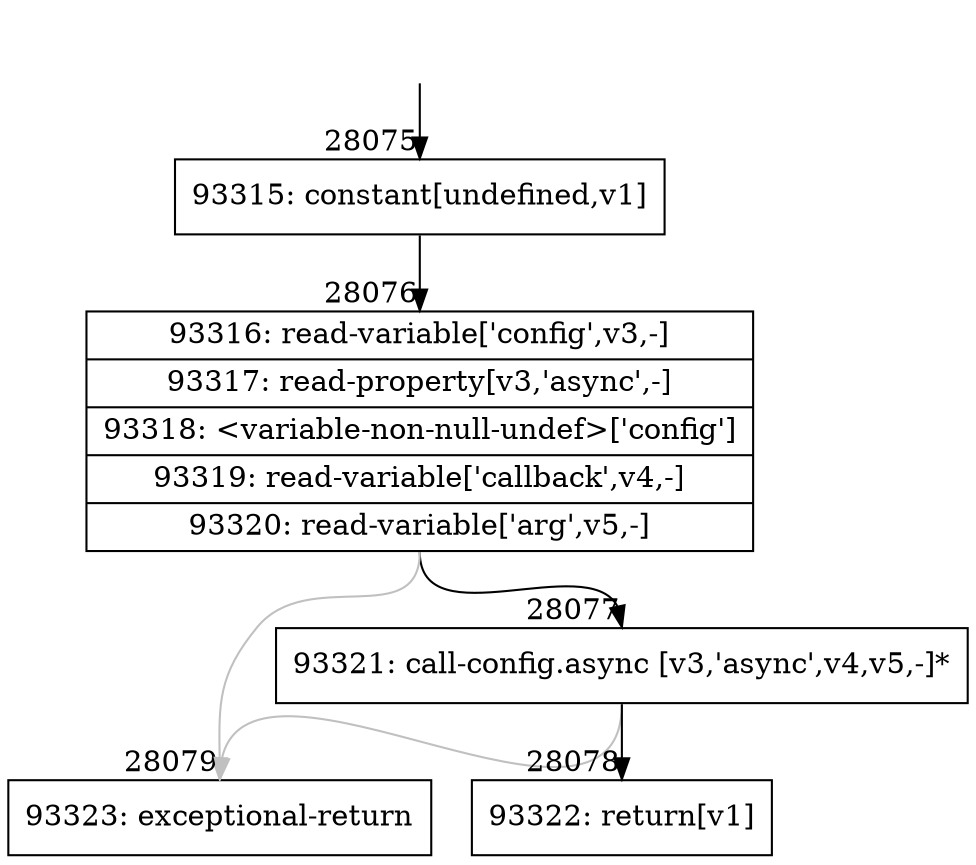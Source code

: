 digraph {
rankdir="TD"
BB_entry2455[shape=none,label=""];
BB_entry2455 -> BB28075 [tailport=s, headport=n, headlabel="    28075"]
BB28075 [shape=record label="{93315: constant[undefined,v1]}" ] 
BB28075 -> BB28076 [tailport=s, headport=n, headlabel="      28076"]
BB28076 [shape=record label="{93316: read-variable['config',v3,-]|93317: read-property[v3,'async',-]|93318: \<variable-non-null-undef\>['config']|93319: read-variable['callback',v4,-]|93320: read-variable['arg',v5,-]}" ] 
BB28076 -> BB28077 [tailport=s, headport=n, headlabel="      28077"]
BB28076 -> BB28079 [tailport=s, headport=n, color=gray, headlabel="      28079"]
BB28077 [shape=record label="{93321: call-config.async [v3,'async',v4,v5,-]*}" ] 
BB28077 -> BB28078 [tailport=s, headport=n, headlabel="      28078"]
BB28077 -> BB28079 [tailport=s, headport=n, color=gray]
BB28078 [shape=record label="{93322: return[v1]}" ] 
BB28079 [shape=record label="{93323: exceptional-return}" ] 
//#$~ 50254
}
